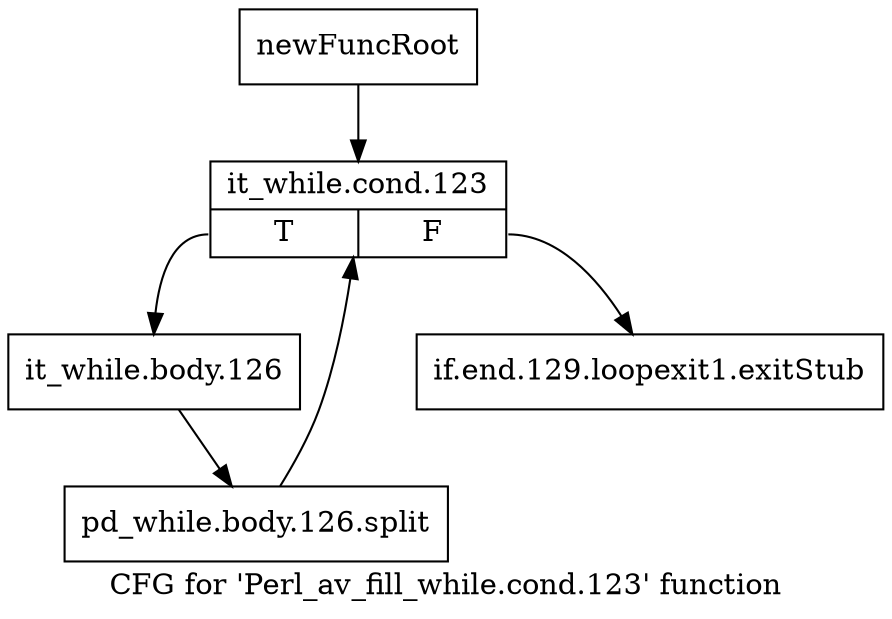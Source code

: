 digraph "CFG for 'Perl_av_fill_while.cond.123' function" {
	label="CFG for 'Perl_av_fill_while.cond.123' function";

	Node0x4aaa700 [shape=record,label="{newFuncRoot}"];
	Node0x4aaa700 -> Node0x4aaa7a0;
	Node0x4aaa750 [shape=record,label="{if.end.129.loopexit1.exitStub}"];
	Node0x4aaa7a0 [shape=record,label="{it_while.cond.123|{<s0>T|<s1>F}}"];
	Node0x4aaa7a0:s0 -> Node0x4aaa7f0;
	Node0x4aaa7a0:s1 -> Node0x4aaa750;
	Node0x4aaa7f0 [shape=record,label="{it_while.body.126}"];
	Node0x4aaa7f0 -> Node0x66b25b0;
	Node0x66b25b0 [shape=record,label="{pd_while.body.126.split}"];
	Node0x66b25b0 -> Node0x4aaa7a0;
}
